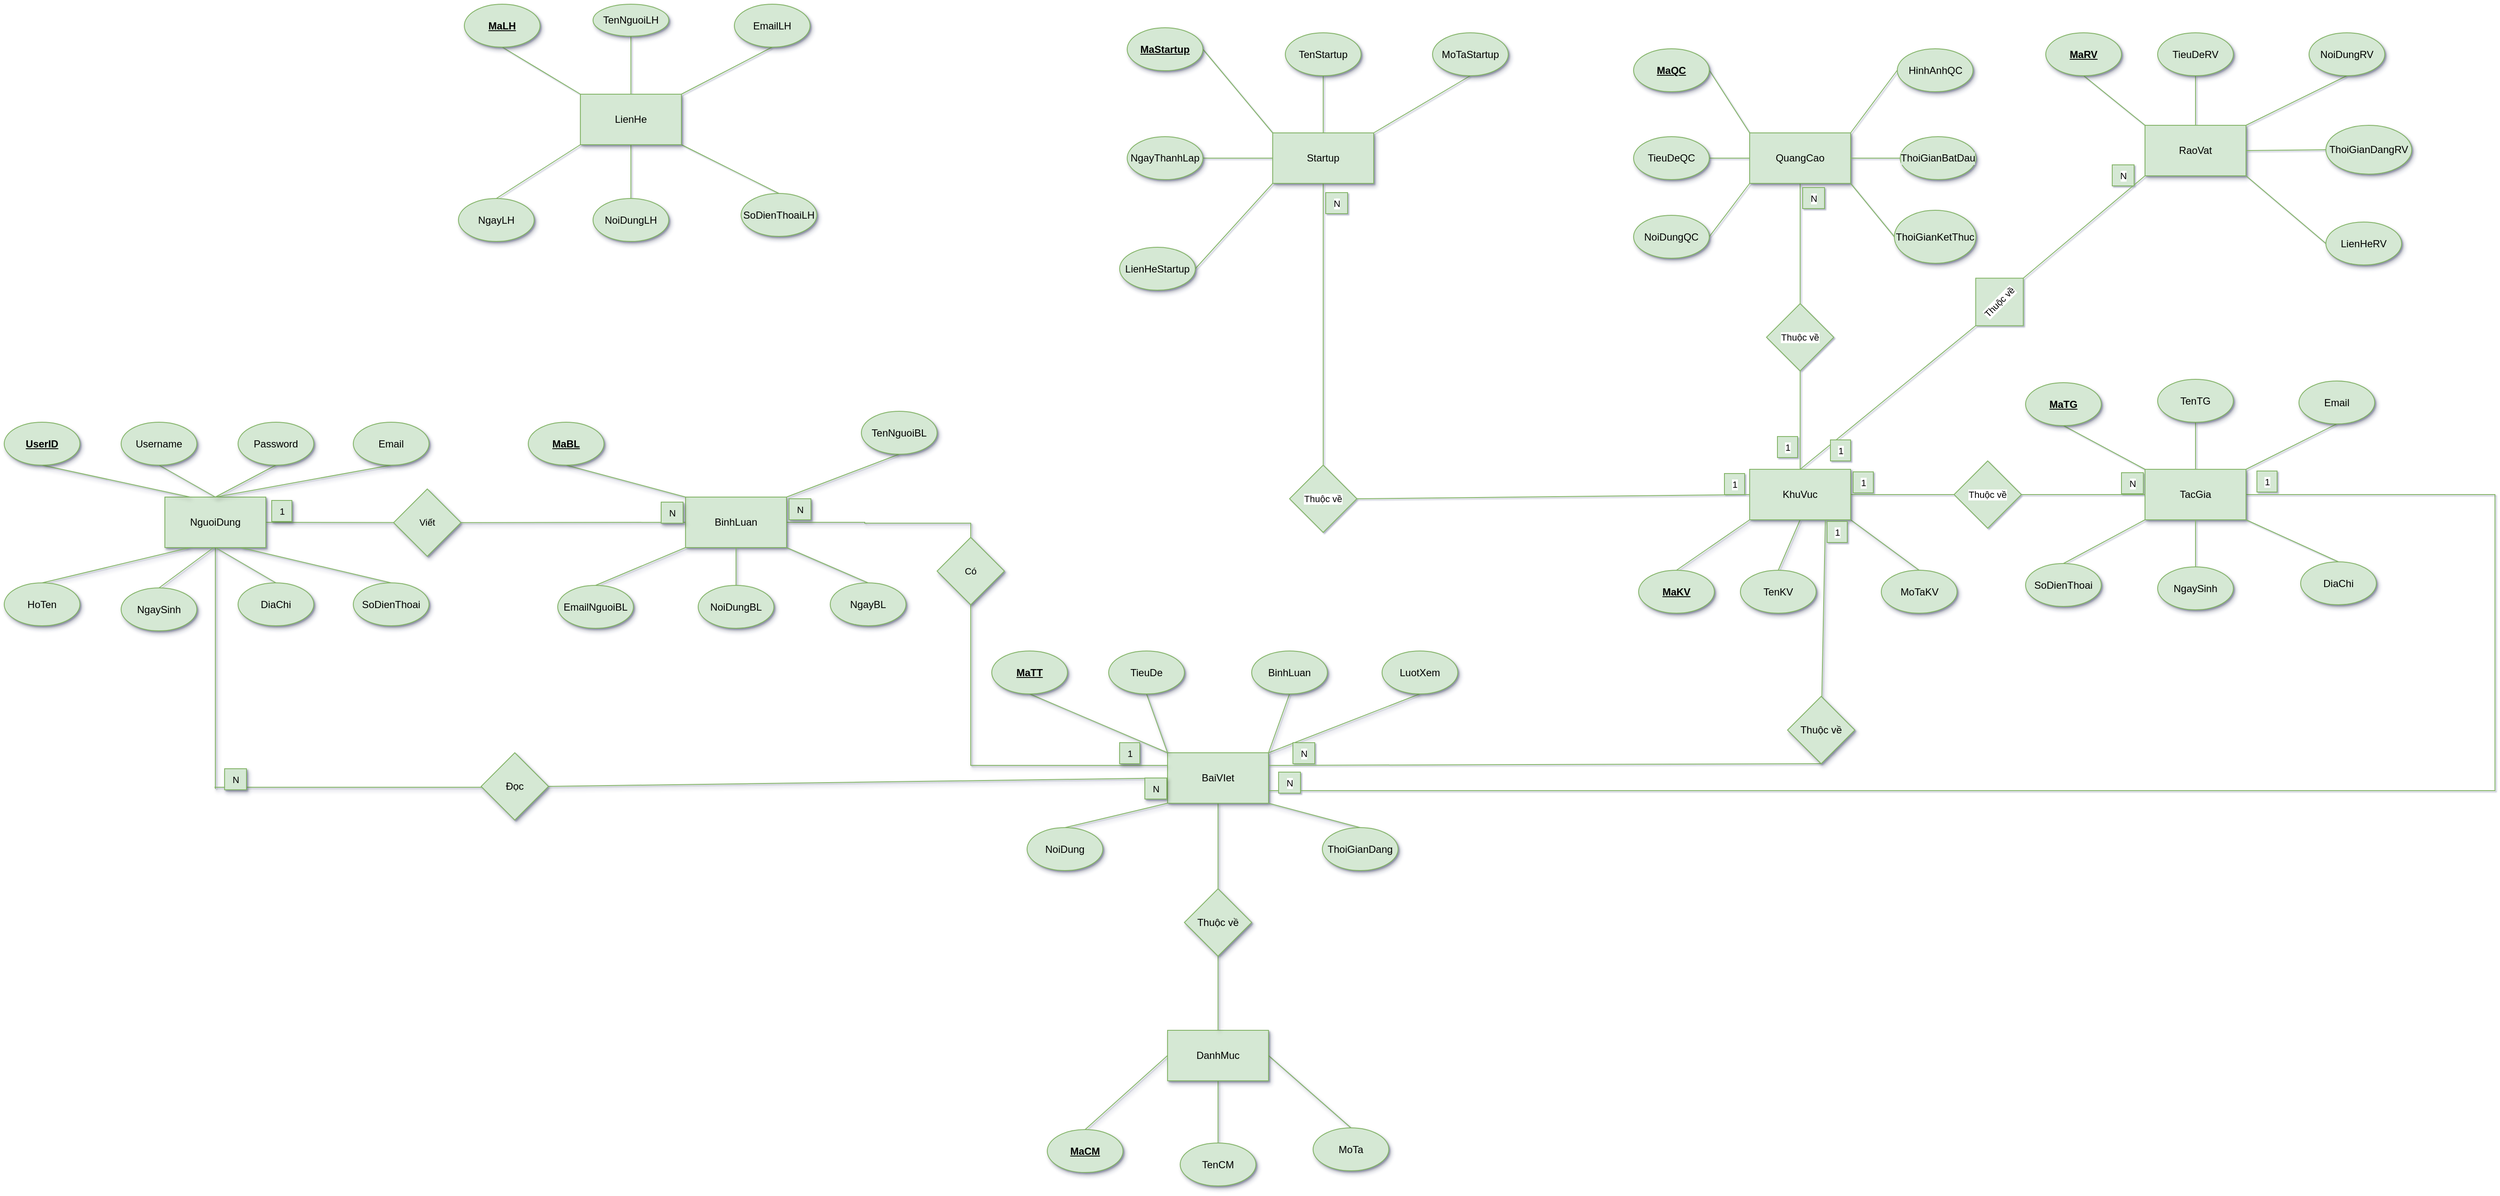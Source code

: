 <mxfile version="24.7.17">
  <diagram name="Trang-1" id="o38MF04meaKwMNS6BbMC">
    <mxGraphModel dx="4387" dy="2369" grid="0" gridSize="10" guides="1" tooltips="1" connect="1" arrows="1" fold="1" page="0" pageScale="1" pageWidth="1169" pageHeight="827" math="0" shadow="1">
      <root>
        <mxCell id="0" />
        <mxCell id="1" parent="0" />
        <mxCell id="TEST5VMaVJVDhKIdLD-t-21" style="edgeStyle=orthogonalEdgeStyle;rounded=0;orthogonalLoop=1;jettySize=auto;html=1;exitX=0.5;exitY=1;exitDx=0;exitDy=0;endArrow=none;endFill=0;fillColor=#d5e8d4;strokeColor=#82b366;shadow=1;labelBackgroundColor=#D5E8D4;" edge="1" parent="1" source="TEST5VMaVJVDhKIdLD-t-1" target="TEST5VMaVJVDhKIdLD-t-22">
          <mxGeometry relative="1" as="geometry">
            <mxPoint x="435" y="476.75" as="targetPoint" />
          </mxGeometry>
        </mxCell>
        <mxCell id="TEST5VMaVJVDhKIdLD-t-1" value="BaiVIet" style="rounded=0;whiteSpace=wrap;html=1;fillColor=#d5e8d4;strokeColor=#82b366;shadow=1;labelBackgroundColor=#D5E8D4;" vertex="1" parent="1">
          <mxGeometry x="375" y="275" width="120" height="60" as="geometry" />
        </mxCell>
        <mxCell id="TEST5VMaVJVDhKIdLD-t-18" style="rounded=0;orthogonalLoop=1;jettySize=auto;html=1;exitX=0.5;exitY=1;exitDx=0;exitDy=0;entryX=0;entryY=0;entryDx=0;entryDy=0;endArrow=none;endFill=0;fillColor=#d5e8d4;strokeColor=#82b366;shadow=1;labelBackgroundColor=#D5E8D4;" edge="1" parent="1" source="TEST5VMaVJVDhKIdLD-t-2" target="TEST5VMaVJVDhKIdLD-t-1">
          <mxGeometry relative="1" as="geometry" />
        </mxCell>
        <mxCell id="TEST5VMaVJVDhKIdLD-t-2" value="TieuDe" style="ellipse;whiteSpace=wrap;html=1;fillColor=#d5e8d4;strokeColor=#82b366;shadow=1;labelBackgroundColor=#D5E8D4;" vertex="1" parent="1">
          <mxGeometry x="305" y="154" width="90" height="51" as="geometry" />
        </mxCell>
        <mxCell id="TEST5VMaVJVDhKIdLD-t-19" style="rounded=0;orthogonalLoop=1;jettySize=auto;html=1;exitX=0.5;exitY=1;exitDx=0;exitDy=0;entryX=0;entryY=0;entryDx=0;entryDy=0;strokeColor=#82b366;endArrow=none;endFill=0;fillColor=#d5e8d4;shadow=1;labelBackgroundColor=#D5E8D4;" edge="1" parent="1" source="TEST5VMaVJVDhKIdLD-t-4" target="TEST5VMaVJVDhKIdLD-t-1">
          <mxGeometry relative="1" as="geometry" />
        </mxCell>
        <mxCell id="TEST5VMaVJVDhKIdLD-t-4" value="&lt;b&gt;&lt;u&gt;MaTT&lt;/u&gt;&lt;/b&gt;" style="ellipse;whiteSpace=wrap;html=1;fillColor=#d5e8d4;strokeColor=#82b366;shadow=1;labelBackgroundColor=#D5E8D4;" vertex="1" parent="1">
          <mxGeometry x="166" y="154" width="90" height="51" as="geometry" />
        </mxCell>
        <mxCell id="TEST5VMaVJVDhKIdLD-t-13" style="rounded=0;orthogonalLoop=1;jettySize=auto;html=1;exitX=0.5;exitY=0;exitDx=0;exitDy=0;entryX=0;entryY=1;entryDx=0;entryDy=0;endArrow=none;endFill=0;fillColor=#d5e8d4;strokeColor=#82b366;shadow=1;labelBackgroundColor=#D5E8D4;" edge="1" parent="1" source="TEST5VMaVJVDhKIdLD-t-5" target="TEST5VMaVJVDhKIdLD-t-1">
          <mxGeometry relative="1" as="geometry" />
        </mxCell>
        <mxCell id="TEST5VMaVJVDhKIdLD-t-5" value="NoiDung" style="ellipse;whiteSpace=wrap;html=1;fillColor=#d5e8d4;strokeColor=#82b366;shadow=1;labelBackgroundColor=#D5E8D4;" vertex="1" parent="1">
          <mxGeometry x="208" y="364" width="90" height="51" as="geometry" />
        </mxCell>
        <mxCell id="TEST5VMaVJVDhKIdLD-t-15" style="rounded=0;orthogonalLoop=1;jettySize=auto;html=1;exitX=0.5;exitY=0;exitDx=0;exitDy=0;entryX=1;entryY=1;entryDx=0;entryDy=0;endArrow=none;endFill=0;fillColor=#d5e8d4;strokeColor=#82b366;shadow=1;labelBackgroundColor=#D5E8D4;" edge="1" parent="1" source="TEST5VMaVJVDhKIdLD-t-6" target="TEST5VMaVJVDhKIdLD-t-1">
          <mxGeometry relative="1" as="geometry" />
        </mxCell>
        <mxCell id="TEST5VMaVJVDhKIdLD-t-6" value="ThoiGianDang" style="ellipse;whiteSpace=wrap;html=1;fillColor=#d5e8d4;strokeColor=#82b366;shadow=1;labelBackgroundColor=#D5E8D4;" vertex="1" parent="1">
          <mxGeometry x="559" y="364" width="90" height="51" as="geometry" />
        </mxCell>
        <mxCell id="TEST5VMaVJVDhKIdLD-t-17" style="rounded=0;orthogonalLoop=1;jettySize=auto;html=1;exitX=0.5;exitY=1;exitDx=0;exitDy=0;entryX=1;entryY=0;entryDx=0;entryDy=0;endArrow=none;endFill=0;fillColor=#d5e8d4;strokeColor=#82b366;shadow=1;labelBackgroundColor=#D5E8D4;" edge="1" parent="1" source="TEST5VMaVJVDhKIdLD-t-8" target="TEST5VMaVJVDhKIdLD-t-1">
          <mxGeometry relative="1" as="geometry" />
        </mxCell>
        <mxCell id="TEST5VMaVJVDhKIdLD-t-8" value="LuotXem" style="ellipse;whiteSpace=wrap;html=1;fillColor=#d5e8d4;strokeColor=#82b366;shadow=1;labelBackgroundColor=#D5E8D4;" vertex="1" parent="1">
          <mxGeometry x="630" y="154" width="90" height="51" as="geometry" />
        </mxCell>
        <mxCell id="TEST5VMaVJVDhKIdLD-t-16" style="rounded=0;orthogonalLoop=1;jettySize=auto;html=1;exitX=0.5;exitY=1;exitDx=0;exitDy=0;entryX=1;entryY=0;entryDx=0;entryDy=0;endArrow=none;endFill=0;fillColor=#d5e8d4;strokeColor=#82b366;shadow=1;labelBackgroundColor=#D5E8D4;" edge="1" parent="1" source="TEST5VMaVJVDhKIdLD-t-10" target="TEST5VMaVJVDhKIdLD-t-1">
          <mxGeometry relative="1" as="geometry" />
        </mxCell>
        <mxCell id="TEST5VMaVJVDhKIdLD-t-10" value="BinhLuan" style="ellipse;whiteSpace=wrap;html=1;fillColor=#d5e8d4;strokeColor=#82b366;shadow=1;labelBackgroundColor=#D5E8D4;" vertex="1" parent="1">
          <mxGeometry x="475" y="154" width="90" height="51" as="geometry" />
        </mxCell>
        <mxCell id="TEST5VMaVJVDhKIdLD-t-27" style="rounded=0;orthogonalLoop=1;jettySize=auto;html=1;exitX=0;exitY=0.5;exitDx=0;exitDy=0;entryX=0.5;entryY=0;entryDx=0;entryDy=0;endArrow=none;endFill=0;fillColor=#d5e8d4;strokeColor=#82b366;shadow=1;labelBackgroundColor=#D5E8D4;" edge="1" parent="1" source="TEST5VMaVJVDhKIdLD-t-20" target="TEST5VMaVJVDhKIdLD-t-24">
          <mxGeometry relative="1" as="geometry" />
        </mxCell>
        <mxCell id="TEST5VMaVJVDhKIdLD-t-28" style="edgeStyle=orthogonalEdgeStyle;rounded=0;orthogonalLoop=1;jettySize=auto;html=1;exitX=0.5;exitY=1;exitDx=0;exitDy=0;entryX=0.5;entryY=0;entryDx=0;entryDy=0;endArrow=none;endFill=0;fillColor=#d5e8d4;strokeColor=#82b366;shadow=1;labelBackgroundColor=#D5E8D4;" edge="1" parent="1" source="TEST5VMaVJVDhKIdLD-t-20" target="TEST5VMaVJVDhKIdLD-t-25">
          <mxGeometry relative="1" as="geometry" />
        </mxCell>
        <mxCell id="TEST5VMaVJVDhKIdLD-t-29" style="rounded=0;orthogonalLoop=1;jettySize=auto;html=1;exitX=1;exitY=0.5;exitDx=0;exitDy=0;entryX=0.5;entryY=0;entryDx=0;entryDy=0;endArrow=none;endFill=0;fillColor=#d5e8d4;strokeColor=#82b366;shadow=1;labelBackgroundColor=#D5E8D4;" edge="1" parent="1" source="TEST5VMaVJVDhKIdLD-t-20" target="TEST5VMaVJVDhKIdLD-t-26">
          <mxGeometry relative="1" as="geometry" />
        </mxCell>
        <mxCell id="TEST5VMaVJVDhKIdLD-t-20" value="DanhMuc" style="rounded=0;whiteSpace=wrap;html=1;fillColor=#d5e8d4;strokeColor=#82b366;shadow=1;labelBackgroundColor=#D5E8D4;" vertex="1" parent="1">
          <mxGeometry x="375" y="605" width="120" height="60" as="geometry" />
        </mxCell>
        <mxCell id="TEST5VMaVJVDhKIdLD-t-23" style="edgeStyle=orthogonalEdgeStyle;rounded=0;orthogonalLoop=1;jettySize=auto;html=1;exitX=0.5;exitY=1;exitDx=0;exitDy=0;entryX=0.5;entryY=0;entryDx=0;entryDy=0;endArrow=none;endFill=0;fillColor=#d5e8d4;strokeColor=#82b366;shadow=1;labelBackgroundColor=#D5E8D4;" edge="1" parent="1" source="TEST5VMaVJVDhKIdLD-t-22" target="TEST5VMaVJVDhKIdLD-t-20">
          <mxGeometry relative="1" as="geometry" />
        </mxCell>
        <mxCell id="TEST5VMaVJVDhKIdLD-t-22" value="Thuộc về" style="rhombus;whiteSpace=wrap;html=1;fillColor=#d5e8d4;strokeColor=#82b366;shadow=1;labelBackgroundColor=#D5E8D4;" vertex="1" parent="1">
          <mxGeometry x="395" y="436.75" width="80" height="80" as="geometry" />
        </mxCell>
        <mxCell id="TEST5VMaVJVDhKIdLD-t-24" value="&lt;b&gt;&lt;u&gt;MaCM&lt;/u&gt;&lt;/b&gt;" style="ellipse;whiteSpace=wrap;html=1;fillColor=#d5e8d4;strokeColor=#82b366;shadow=1;labelBackgroundColor=#D5E8D4;" vertex="1" parent="1">
          <mxGeometry x="232" y="723" width="90" height="51" as="geometry" />
        </mxCell>
        <mxCell id="TEST5VMaVJVDhKIdLD-t-25" value="TenCM" style="ellipse;whiteSpace=wrap;html=1;fillColor=#d5e8d4;strokeColor=#82b366;shadow=1;labelBackgroundColor=#D5E8D4;" vertex="1" parent="1">
          <mxGeometry x="390" y="739" width="90" height="51" as="geometry" />
        </mxCell>
        <mxCell id="TEST5VMaVJVDhKIdLD-t-26" value="MoTa" style="ellipse;whiteSpace=wrap;html=1;fillColor=#d5e8d4;strokeColor=#82b366;shadow=1;labelBackgroundColor=#D5E8D4;" vertex="1" parent="1">
          <mxGeometry x="548" y="721" width="90" height="51" as="geometry" />
        </mxCell>
        <mxCell id="TEST5VMaVJVDhKIdLD-t-96" style="edgeStyle=none;shape=connector;rounded=0;orthogonalLoop=1;jettySize=auto;html=1;exitX=0.5;exitY=1;exitDx=0;exitDy=0;strokeColor=#82b366;align=center;verticalAlign=middle;fontFamily=Helvetica;fontSize=11;fontColor=default;labelBackgroundColor=#D5E8D4;endArrow=none;endFill=0;fillColor=#d5e8d4;shadow=1;" edge="1" parent="1" source="TEST5VMaVJVDhKIdLD-t-30">
          <mxGeometry relative="1" as="geometry">
            <mxPoint x="-757" y="318" as="targetPoint" />
          </mxGeometry>
        </mxCell>
        <mxCell id="TEST5VMaVJVDhKIdLD-t-100" style="edgeStyle=none;shape=connector;rounded=0;orthogonalLoop=1;jettySize=auto;html=1;exitX=1;exitY=0.5;exitDx=0;exitDy=0;strokeColor=#82b366;align=center;verticalAlign=middle;fontFamily=Helvetica;fontSize=11;fontColor=default;labelBackgroundColor=#D5E8D4;endArrow=none;endFill=0;fillColor=#d5e8d4;shadow=1;" edge="1" parent="1" source="TEST5VMaVJVDhKIdLD-t-30" target="TEST5VMaVJVDhKIdLD-t-101">
          <mxGeometry relative="1" as="geometry">
            <mxPoint x="-505.048" y="1.333" as="targetPoint" />
          </mxGeometry>
        </mxCell>
        <mxCell id="TEST5VMaVJVDhKIdLD-t-30" value="NguoiDung" style="rounded=0;whiteSpace=wrap;html=1;fillColor=#d5e8d4;strokeColor=#82b366;shadow=1;labelBackgroundColor=#D5E8D4;" vertex="1" parent="1">
          <mxGeometry x="-817" y="-29" width="120" height="60" as="geometry" />
        </mxCell>
        <mxCell id="TEST5VMaVJVDhKIdLD-t-116" style="edgeStyle=orthogonalEdgeStyle;shape=connector;rounded=0;orthogonalLoop=1;jettySize=auto;html=1;exitX=1;exitY=0.5;exitDx=0;exitDy=0;strokeColor=#82b366;align=center;verticalAlign=middle;fontFamily=Helvetica;fontSize=11;fontColor=default;labelBackgroundColor=#D5E8D4;endArrow=none;endFill=0;entryX=0;entryY=0.25;entryDx=0;entryDy=0;fillColor=#d5e8d4;shadow=1;" edge="1" parent="1" source="TEST5VMaVJVDhKIdLD-t-31" target="TEST5VMaVJVDhKIdLD-t-1">
          <mxGeometry relative="1" as="geometry">
            <mxPoint x="211" y="276" as="targetPoint" />
            <Array as="points">
              <mxPoint x="15" y="1" />
              <mxPoint x="15" y="2" />
              <mxPoint x="141" y="2" />
              <mxPoint x="141" y="290" />
            </Array>
          </mxGeometry>
        </mxCell>
        <mxCell id="TEST5VMaVJVDhKIdLD-t-31" value="BinhLuan" style="rounded=0;whiteSpace=wrap;html=1;fillColor=#d5e8d4;strokeColor=#82b366;shadow=1;labelBackgroundColor=#D5E8D4;" vertex="1" parent="1">
          <mxGeometry x="-198" y="-29" width="120" height="60" as="geometry" />
        </mxCell>
        <mxCell id="TEST5VMaVJVDhKIdLD-t-88" style="rounded=0;orthogonalLoop=1;jettySize=auto;html=1;exitX=0.5;exitY=1;exitDx=0;exitDy=0;entryX=0.25;entryY=0;entryDx=0;entryDy=0;endArrow=none;endFill=0;fillColor=#d5e8d4;strokeColor=#82b366;shadow=1;labelBackgroundColor=#D5E8D4;" edge="1" parent="1" source="TEST5VMaVJVDhKIdLD-t-34" target="TEST5VMaVJVDhKIdLD-t-30">
          <mxGeometry relative="1" as="geometry" />
        </mxCell>
        <mxCell id="TEST5VMaVJVDhKIdLD-t-34" value="&lt;b&gt;&lt;u&gt;UserID&lt;/u&gt;&lt;/b&gt;" style="ellipse;whiteSpace=wrap;html=1;fillColor=#d5e8d4;strokeColor=#82b366;shadow=1;labelBackgroundColor=#D5E8D4;" vertex="1" parent="1">
          <mxGeometry x="-1008" y="-118" width="90" height="51" as="geometry" />
        </mxCell>
        <mxCell id="TEST5VMaVJVDhKIdLD-t-89" style="edgeStyle=none;shape=connector;rounded=0;orthogonalLoop=1;jettySize=auto;html=1;exitX=0.5;exitY=1;exitDx=0;exitDy=0;entryX=0.5;entryY=0;entryDx=0;entryDy=0;strokeColor=#82b366;align=center;verticalAlign=middle;fontFamily=Helvetica;fontSize=11;fontColor=default;labelBackgroundColor=#D5E8D4;endArrow=none;endFill=0;fillColor=#d5e8d4;shadow=1;" edge="1" parent="1" source="TEST5VMaVJVDhKIdLD-t-35" target="TEST5VMaVJVDhKIdLD-t-30">
          <mxGeometry relative="1" as="geometry" />
        </mxCell>
        <mxCell id="TEST5VMaVJVDhKIdLD-t-35" value="Username" style="ellipse;whiteSpace=wrap;html=1;fillColor=#d5e8d4;strokeColor=#82b366;shadow=1;labelBackgroundColor=#D5E8D4;" vertex="1" parent="1">
          <mxGeometry x="-869" y="-118" width="90" height="51" as="geometry" />
        </mxCell>
        <mxCell id="TEST5VMaVJVDhKIdLD-t-90" style="edgeStyle=none;shape=connector;rounded=0;orthogonalLoop=1;jettySize=auto;html=1;exitX=0.5;exitY=1;exitDx=0;exitDy=0;entryX=0.5;entryY=0;entryDx=0;entryDy=0;strokeColor=#82b366;align=center;verticalAlign=middle;fontFamily=Helvetica;fontSize=11;fontColor=default;labelBackgroundColor=#D5E8D4;endArrow=none;endFill=0;fillColor=#d5e8d4;shadow=1;" edge="1" parent="1" source="TEST5VMaVJVDhKIdLD-t-37" target="TEST5VMaVJVDhKIdLD-t-30">
          <mxGeometry relative="1" as="geometry" />
        </mxCell>
        <mxCell id="TEST5VMaVJVDhKIdLD-t-37" value="Password" style="ellipse;whiteSpace=wrap;html=1;fillColor=#d5e8d4;strokeColor=#82b366;shadow=1;labelBackgroundColor=#D5E8D4;" vertex="1" parent="1">
          <mxGeometry x="-730" y="-118" width="90" height="51" as="geometry" />
        </mxCell>
        <mxCell id="TEST5VMaVJVDhKIdLD-t-91" style="edgeStyle=none;shape=connector;rounded=0;orthogonalLoop=1;jettySize=auto;html=1;exitX=0.5;exitY=1;exitDx=0;exitDy=0;entryX=0.5;entryY=0;entryDx=0;entryDy=0;strokeColor=#82b366;align=center;verticalAlign=middle;fontFamily=Helvetica;fontSize=11;fontColor=default;labelBackgroundColor=#D5E8D4;endArrow=none;endFill=0;fillColor=#d5e8d4;shadow=1;" edge="1" parent="1" source="TEST5VMaVJVDhKIdLD-t-39" target="TEST5VMaVJVDhKIdLD-t-30">
          <mxGeometry relative="1" as="geometry" />
        </mxCell>
        <mxCell id="TEST5VMaVJVDhKIdLD-t-39" value="Email" style="ellipse;whiteSpace=wrap;html=1;fillColor=#d5e8d4;strokeColor=#82b366;shadow=1;labelBackgroundColor=#D5E8D4;" vertex="1" parent="1">
          <mxGeometry x="-593" y="-118" width="90" height="51" as="geometry" />
        </mxCell>
        <mxCell id="TEST5VMaVJVDhKIdLD-t-92" style="edgeStyle=none;shape=connector;rounded=0;orthogonalLoop=1;jettySize=auto;html=1;exitX=0.5;exitY=0;exitDx=0;exitDy=0;entryX=0.25;entryY=1;entryDx=0;entryDy=0;strokeColor=#82b366;align=center;verticalAlign=middle;fontFamily=Helvetica;fontSize=11;fontColor=default;labelBackgroundColor=#D5E8D4;endArrow=none;endFill=0;fillColor=#d5e8d4;shadow=1;" edge="1" parent="1" source="TEST5VMaVJVDhKIdLD-t-40" target="TEST5VMaVJVDhKIdLD-t-30">
          <mxGeometry relative="1" as="geometry" />
        </mxCell>
        <mxCell id="TEST5VMaVJVDhKIdLD-t-40" value="HoTen" style="ellipse;whiteSpace=wrap;html=1;fillColor=#d5e8d4;strokeColor=#82b366;shadow=1;labelBackgroundColor=#D5E8D4;" vertex="1" parent="1">
          <mxGeometry x="-1008" y="73" width="90" height="51" as="geometry" />
        </mxCell>
        <mxCell id="TEST5VMaVJVDhKIdLD-t-95" style="edgeStyle=none;shape=connector;rounded=0;orthogonalLoop=1;jettySize=auto;html=1;exitX=0.5;exitY=0;exitDx=0;exitDy=0;strokeColor=#82b366;align=center;verticalAlign=middle;fontFamily=Helvetica;fontSize=11;fontColor=default;labelBackgroundColor=#D5E8D4;endArrow=none;endFill=0;fillColor=#d5e8d4;shadow=1;" edge="1" parent="1" source="TEST5VMaVJVDhKIdLD-t-41">
          <mxGeometry relative="1" as="geometry">
            <mxPoint x="-759" y="31" as="targetPoint" />
          </mxGeometry>
        </mxCell>
        <mxCell id="TEST5VMaVJVDhKIdLD-t-41" value="NgaySinh" style="ellipse;whiteSpace=wrap;html=1;fillColor=#d5e8d4;strokeColor=#82b366;shadow=1;labelBackgroundColor=#D5E8D4;" vertex="1" parent="1">
          <mxGeometry x="-869" y="79" width="90" height="51" as="geometry" />
        </mxCell>
        <mxCell id="TEST5VMaVJVDhKIdLD-t-94" style="edgeStyle=none;shape=connector;rounded=0;orthogonalLoop=1;jettySize=auto;html=1;exitX=0.5;exitY=0;exitDx=0;exitDy=0;entryX=0.5;entryY=1;entryDx=0;entryDy=0;strokeColor=#82b366;align=center;verticalAlign=middle;fontFamily=Helvetica;fontSize=11;fontColor=default;labelBackgroundColor=#D5E8D4;endArrow=none;endFill=0;fillColor=#d5e8d4;shadow=1;" edge="1" parent="1" source="TEST5VMaVJVDhKIdLD-t-42" target="TEST5VMaVJVDhKIdLD-t-30">
          <mxGeometry relative="1" as="geometry" />
        </mxCell>
        <mxCell id="TEST5VMaVJVDhKIdLD-t-42" value="DiaChi" style="ellipse;whiteSpace=wrap;html=1;fillColor=#d5e8d4;strokeColor=#82b366;shadow=1;labelBackgroundColor=#D5E8D4;" vertex="1" parent="1">
          <mxGeometry x="-730" y="73" width="90" height="51" as="geometry" />
        </mxCell>
        <mxCell id="TEST5VMaVJVDhKIdLD-t-93" style="edgeStyle=none;shape=connector;rounded=0;orthogonalLoop=1;jettySize=auto;html=1;exitX=0.5;exitY=0;exitDx=0;exitDy=0;entryX=0.75;entryY=1;entryDx=0;entryDy=0;strokeColor=#82b366;align=center;verticalAlign=middle;fontFamily=Helvetica;fontSize=11;fontColor=default;labelBackgroundColor=#D5E8D4;endArrow=none;endFill=0;fillColor=#d5e8d4;shadow=1;" edge="1" parent="1" source="TEST5VMaVJVDhKIdLD-t-43" target="TEST5VMaVJVDhKIdLD-t-30">
          <mxGeometry relative="1" as="geometry" />
        </mxCell>
        <mxCell id="TEST5VMaVJVDhKIdLD-t-43" value="SoDienThoai" style="ellipse;whiteSpace=wrap;html=1;fillColor=#d5e8d4;strokeColor=#82b366;shadow=1;labelBackgroundColor=#D5E8D4;" vertex="1" parent="1">
          <mxGeometry x="-593" y="73" width="90" height="51" as="geometry" />
        </mxCell>
        <mxCell id="TEST5VMaVJVDhKIdLD-t-103" style="edgeStyle=none;shape=connector;rounded=0;orthogonalLoop=1;jettySize=auto;html=1;exitX=0.5;exitY=1;exitDx=0;exitDy=0;entryX=0;entryY=0;entryDx=0;entryDy=0;strokeColor=#82b366;align=center;verticalAlign=middle;fontFamily=Helvetica;fontSize=11;fontColor=default;labelBackgroundColor=#D5E8D4;endArrow=none;endFill=0;fillColor=#d5e8d4;shadow=1;" edge="1" parent="1" source="TEST5VMaVJVDhKIdLD-t-44" target="TEST5VMaVJVDhKIdLD-t-31">
          <mxGeometry relative="1" as="geometry" />
        </mxCell>
        <mxCell id="TEST5VMaVJVDhKIdLD-t-44" value="&lt;b&gt;&lt;u&gt;MaBL&lt;/u&gt;&lt;/b&gt;" style="ellipse;whiteSpace=wrap;html=1;fillColor=#d5e8d4;strokeColor=#82b366;shadow=1;labelBackgroundColor=#D5E8D4;" vertex="1" parent="1">
          <mxGeometry x="-385" y="-118" width="90" height="51" as="geometry" />
        </mxCell>
        <mxCell id="TEST5VMaVJVDhKIdLD-t-106" style="edgeStyle=none;shape=connector;rounded=0;orthogonalLoop=1;jettySize=auto;html=1;exitX=0.5;exitY=1;exitDx=0;exitDy=0;entryX=1;entryY=0;entryDx=0;entryDy=0;strokeColor=#82b366;align=center;verticalAlign=middle;fontFamily=Helvetica;fontSize=11;fontColor=default;labelBackgroundColor=#D5E8D4;endArrow=none;endFill=0;fillColor=#d5e8d4;shadow=1;" edge="1" parent="1" source="TEST5VMaVJVDhKIdLD-t-47" target="TEST5VMaVJVDhKIdLD-t-31">
          <mxGeometry relative="1" as="geometry" />
        </mxCell>
        <mxCell id="TEST5VMaVJVDhKIdLD-t-47" value="TenNguoiBL" style="ellipse;whiteSpace=wrap;html=1;fillColor=#d5e8d4;strokeColor=#82b366;shadow=1;labelBackgroundColor=#D5E8D4;" vertex="1" parent="1">
          <mxGeometry x="11" y="-131" width="90" height="51" as="geometry" />
        </mxCell>
        <mxCell id="TEST5VMaVJVDhKIdLD-t-109" style="edgeStyle=none;shape=connector;rounded=0;orthogonalLoop=1;jettySize=auto;html=1;exitX=0.5;exitY=0;exitDx=0;exitDy=0;entryX=1;entryY=1;entryDx=0;entryDy=0;strokeColor=#82b366;align=center;verticalAlign=middle;fontFamily=Helvetica;fontSize=11;fontColor=default;labelBackgroundColor=#D5E8D4;endArrow=none;endFill=0;fillColor=#d5e8d4;shadow=1;" edge="1" parent="1" source="TEST5VMaVJVDhKIdLD-t-48" target="TEST5VMaVJVDhKIdLD-t-31">
          <mxGeometry relative="1" as="geometry" />
        </mxCell>
        <mxCell id="TEST5VMaVJVDhKIdLD-t-48" value="NgayBL" style="ellipse;whiteSpace=wrap;html=1;fillColor=#d5e8d4;strokeColor=#82b366;shadow=1;labelBackgroundColor=#D5E8D4;" vertex="1" parent="1">
          <mxGeometry x="-26" y="73" width="90" height="51" as="geometry" />
        </mxCell>
        <mxCell id="TEST5VMaVJVDhKIdLD-t-107" style="edgeStyle=none;shape=connector;rounded=0;orthogonalLoop=1;jettySize=auto;html=1;exitX=0.5;exitY=0;exitDx=0;exitDy=0;entryX=0.5;entryY=1;entryDx=0;entryDy=0;strokeColor=#82b366;align=center;verticalAlign=middle;fontFamily=Helvetica;fontSize=11;fontColor=default;labelBackgroundColor=#D5E8D4;endArrow=none;endFill=0;fillColor=#d5e8d4;shadow=1;" edge="1" parent="1" source="TEST5VMaVJVDhKIdLD-t-49" target="TEST5VMaVJVDhKIdLD-t-31">
          <mxGeometry relative="1" as="geometry" />
        </mxCell>
        <mxCell id="TEST5VMaVJVDhKIdLD-t-49" value="NoiDungBL" style="ellipse;whiteSpace=wrap;html=1;fillColor=#d5e8d4;strokeColor=#82b366;shadow=1;labelBackgroundColor=#D5E8D4;" vertex="1" parent="1">
          <mxGeometry x="-183" y="76" width="90" height="51" as="geometry" />
        </mxCell>
        <mxCell id="TEST5VMaVJVDhKIdLD-t-108" style="edgeStyle=none;shape=connector;rounded=0;orthogonalLoop=1;jettySize=auto;html=1;exitX=0.5;exitY=0;exitDx=0;exitDy=0;entryX=0;entryY=1;entryDx=0;entryDy=0;strokeColor=#82b366;align=center;verticalAlign=middle;fontFamily=Helvetica;fontSize=11;fontColor=default;labelBackgroundColor=#D5E8D4;endArrow=none;endFill=0;fillColor=#d5e8d4;shadow=1;" edge="1" parent="1" source="TEST5VMaVJVDhKIdLD-t-50" target="TEST5VMaVJVDhKIdLD-t-31">
          <mxGeometry relative="1" as="geometry" />
        </mxCell>
        <mxCell id="TEST5VMaVJVDhKIdLD-t-50" value="EmailNguoiBL" style="ellipse;whiteSpace=wrap;html=1;fillColor=#d5e8d4;strokeColor=#82b366;shadow=1;labelBackgroundColor=#D5E8D4;" vertex="1" parent="1">
          <mxGeometry x="-350" y="76" width="90" height="51" as="geometry" />
        </mxCell>
        <mxCell id="TEST5VMaVJVDhKIdLD-t-110" style="edgeStyle=none;shape=connector;rounded=0;orthogonalLoop=1;jettySize=auto;html=1;exitX=0;exitY=1;exitDx=0;exitDy=0;entryX=0.5;entryY=0;entryDx=0;entryDy=0;strokeColor=#82b366;align=center;verticalAlign=middle;fontFamily=Helvetica;fontSize=11;fontColor=default;labelBackgroundColor=#D5E8D4;endArrow=none;endFill=0;fillColor=#d5e8d4;shadow=1;" edge="1" parent="1" source="TEST5VMaVJVDhKIdLD-t-51" target="TEST5VMaVJVDhKIdLD-t-77">
          <mxGeometry relative="1" as="geometry" />
        </mxCell>
        <mxCell id="TEST5VMaVJVDhKIdLD-t-111" style="edgeStyle=none;shape=connector;rounded=0;orthogonalLoop=1;jettySize=auto;html=1;exitX=0.5;exitY=1;exitDx=0;exitDy=0;entryX=0.5;entryY=0;entryDx=0;entryDy=0;strokeColor=#82b366;align=center;verticalAlign=middle;fontFamily=Helvetica;fontSize=11;fontColor=default;labelBackgroundColor=#D5E8D4;endArrow=none;endFill=0;fillColor=#d5e8d4;shadow=1;" edge="1" parent="1" source="TEST5VMaVJVDhKIdLD-t-51" target="TEST5VMaVJVDhKIdLD-t-60">
          <mxGeometry relative="1" as="geometry" />
        </mxCell>
        <mxCell id="TEST5VMaVJVDhKIdLD-t-112" style="edgeStyle=none;shape=connector;rounded=0;orthogonalLoop=1;jettySize=auto;html=1;exitX=1;exitY=1;exitDx=0;exitDy=0;entryX=0.5;entryY=0;entryDx=0;entryDy=0;strokeColor=#82b366;align=center;verticalAlign=middle;fontFamily=Helvetica;fontSize=11;fontColor=default;labelBackgroundColor=#D5E8D4;endArrow=none;endFill=0;fillColor=#d5e8d4;shadow=1;" edge="1" parent="1" source="TEST5VMaVJVDhKIdLD-t-51" target="TEST5VMaVJVDhKIdLD-t-61">
          <mxGeometry relative="1" as="geometry" />
        </mxCell>
        <mxCell id="TEST5VMaVJVDhKIdLD-t-113" style="edgeStyle=none;shape=connector;rounded=0;orthogonalLoop=1;jettySize=auto;html=1;exitX=0.75;exitY=1;exitDx=0;exitDy=0;strokeColor=#82b366;align=center;verticalAlign=middle;fontFamily=Helvetica;fontSize=11;fontColor=default;labelBackgroundColor=#D5E8D4;endArrow=none;endFill=0;fillColor=#d5e8d4;shadow=1;" edge="1" parent="1" source="TEST5VMaVJVDhKIdLD-t-128">
          <mxGeometry relative="1" as="geometry">
            <mxPoint x="1154.667" y="249.333" as="targetPoint" />
          </mxGeometry>
        </mxCell>
        <mxCell id="TEST5VMaVJVDhKIdLD-t-143" style="edgeStyle=none;shape=connector;rounded=0;orthogonalLoop=1;jettySize=auto;html=1;exitX=1;exitY=0.5;exitDx=0;exitDy=0;strokeColor=#82b366;align=center;verticalAlign=middle;fontFamily=Helvetica;fontSize=11;fontColor=default;labelBackgroundColor=default;endArrow=none;endFill=0;fillColor=#d5e8d4;" edge="1" parent="1" source="TEST5VMaVJVDhKIdLD-t-51" target="TEST5VMaVJVDhKIdLD-t-146">
          <mxGeometry relative="1" as="geometry">
            <mxPoint x="1304.667" y="-34.852" as="targetPoint" />
          </mxGeometry>
        </mxCell>
        <mxCell id="TEST5VMaVJVDhKIdLD-t-51" value="KhuVuc" style="rounded=0;whiteSpace=wrap;html=1;fillColor=#d5e8d4;strokeColor=#82b366;shadow=1;labelBackgroundColor=#D5E8D4;" vertex="1" parent="1">
          <mxGeometry x="1067" y="-62" width="120" height="60" as="geometry" />
        </mxCell>
        <mxCell id="TEST5VMaVJVDhKIdLD-t-140" style="edgeStyle=orthogonalEdgeStyle;shape=connector;rounded=0;orthogonalLoop=1;jettySize=auto;html=1;exitX=1;exitY=0.5;exitDx=0;exitDy=0;strokeColor=#82b366;align=center;verticalAlign=middle;fontFamily=Helvetica;fontSize=11;fontColor=default;labelBackgroundColor=default;endArrow=none;endFill=0;entryX=1;entryY=0.75;entryDx=0;entryDy=0;fillColor=#d5e8d4;" edge="1" parent="1" source="TEST5VMaVJVDhKIdLD-t-52" target="TEST5VMaVJVDhKIdLD-t-1">
          <mxGeometry relative="1" as="geometry">
            <mxPoint x="863" y="380" as="targetPoint" />
            <Array as="points">
              <mxPoint x="1953" y="-32" />
              <mxPoint x="1953" y="320" />
            </Array>
          </mxGeometry>
        </mxCell>
        <mxCell id="TEST5VMaVJVDhKIdLD-t-52" value="TacGia" style="rounded=0;whiteSpace=wrap;html=1;fillColor=#d5e8d4;strokeColor=#82b366;shadow=1;labelBackgroundColor=#D5E8D4;" vertex="1" parent="1">
          <mxGeometry x="1537" y="-62" width="120" height="60" as="geometry" />
        </mxCell>
        <mxCell id="TEST5VMaVJVDhKIdLD-t-133" style="edgeStyle=none;shape=connector;rounded=0;orthogonalLoop=1;jettySize=auto;html=1;exitX=0.5;exitY=1;exitDx=0;exitDy=0;entryX=0;entryY=0;entryDx=0;entryDy=0;strokeColor=#82b366;align=center;verticalAlign=middle;fontFamily=Helvetica;fontSize=11;fontColor=default;labelBackgroundColor=default;endArrow=none;endFill=0;fillColor=#d5e8d4;" edge="1" parent="1" source="TEST5VMaVJVDhKIdLD-t-53" target="TEST5VMaVJVDhKIdLD-t-52">
          <mxGeometry relative="1" as="geometry" />
        </mxCell>
        <mxCell id="TEST5VMaVJVDhKIdLD-t-53" value="&lt;b&gt;&lt;u&gt;MaTG&lt;/u&gt;&lt;/b&gt;" style="ellipse;whiteSpace=wrap;html=1;fillColor=#d5e8d4;strokeColor=#82b366;shadow=1;labelBackgroundColor=#D5E8D4;" vertex="1" parent="1">
          <mxGeometry x="1395" y="-165" width="90" height="51" as="geometry" />
        </mxCell>
        <mxCell id="TEST5VMaVJVDhKIdLD-t-135" style="edgeStyle=none;shape=connector;rounded=0;orthogonalLoop=1;jettySize=auto;html=1;exitX=0.5;exitY=1;exitDx=0;exitDy=0;entryX=0.5;entryY=0;entryDx=0;entryDy=0;strokeColor=#82b366;align=center;verticalAlign=middle;fontFamily=Helvetica;fontSize=11;fontColor=default;labelBackgroundColor=default;endArrow=none;endFill=0;fillColor=#d5e8d4;" edge="1" parent="1" source="TEST5VMaVJVDhKIdLD-t-54" target="TEST5VMaVJVDhKIdLD-t-52">
          <mxGeometry relative="1" as="geometry" />
        </mxCell>
        <mxCell id="TEST5VMaVJVDhKIdLD-t-54" value="TenTG" style="ellipse;whiteSpace=wrap;html=1;fillColor=#d5e8d4;strokeColor=#82b366;shadow=1;labelBackgroundColor=#D5E8D4;" vertex="1" parent="1">
          <mxGeometry x="1552" y="-169" width="90" height="51" as="geometry" />
        </mxCell>
        <mxCell id="TEST5VMaVJVDhKIdLD-t-137" style="edgeStyle=none;shape=connector;rounded=0;orthogonalLoop=1;jettySize=auto;html=1;exitX=0.5;exitY=1;exitDx=0;exitDy=0;entryX=1;entryY=0;entryDx=0;entryDy=0;strokeColor=#82b366;align=center;verticalAlign=middle;fontFamily=Helvetica;fontSize=11;fontColor=default;labelBackgroundColor=default;endArrow=none;endFill=0;fillColor=#d5e8d4;" edge="1" parent="1" source="TEST5VMaVJVDhKIdLD-t-55" target="TEST5VMaVJVDhKIdLD-t-52">
          <mxGeometry relative="1" as="geometry" />
        </mxCell>
        <mxCell id="TEST5VMaVJVDhKIdLD-t-55" value="Email" style="ellipse;whiteSpace=wrap;html=1;fillColor=#d5e8d4;strokeColor=#82b366;shadow=1;labelBackgroundColor=#D5E8D4;" vertex="1" parent="1">
          <mxGeometry x="1720" y="-167" width="90" height="51" as="geometry" />
        </mxCell>
        <mxCell id="TEST5VMaVJVDhKIdLD-t-138" style="edgeStyle=none;shape=connector;rounded=0;orthogonalLoop=1;jettySize=auto;html=1;exitX=0.5;exitY=0;exitDx=0;exitDy=0;entryX=1;entryY=1;entryDx=0;entryDy=0;strokeColor=#82b366;align=center;verticalAlign=middle;fontFamily=Helvetica;fontSize=11;fontColor=default;labelBackgroundColor=default;endArrow=none;endFill=0;fillColor=#d5e8d4;" edge="1" parent="1" source="TEST5VMaVJVDhKIdLD-t-56" target="TEST5VMaVJVDhKIdLD-t-52">
          <mxGeometry relative="1" as="geometry" />
        </mxCell>
        <mxCell id="TEST5VMaVJVDhKIdLD-t-56" value="DiaChi" style="ellipse;whiteSpace=wrap;html=1;fillColor=#d5e8d4;strokeColor=#82b366;shadow=1;labelBackgroundColor=#D5E8D4;" vertex="1" parent="1">
          <mxGeometry x="1722" y="48" width="90" height="51" as="geometry" />
        </mxCell>
        <mxCell id="TEST5VMaVJVDhKIdLD-t-136" style="edgeStyle=none;shape=connector;rounded=0;orthogonalLoop=1;jettySize=auto;html=1;exitX=0.5;exitY=0;exitDx=0;exitDy=0;entryX=0.5;entryY=1;entryDx=0;entryDy=0;strokeColor=#82b366;align=center;verticalAlign=middle;fontFamily=Helvetica;fontSize=11;fontColor=default;labelBackgroundColor=default;endArrow=none;endFill=0;fillColor=#d5e8d4;" edge="1" parent="1" source="TEST5VMaVJVDhKIdLD-t-57" target="TEST5VMaVJVDhKIdLD-t-52">
          <mxGeometry relative="1" as="geometry" />
        </mxCell>
        <mxCell id="TEST5VMaVJVDhKIdLD-t-57" value="NgaySinh" style="ellipse;whiteSpace=wrap;html=1;fillColor=#d5e8d4;strokeColor=#82b366;shadow=1;labelBackgroundColor=#D5E8D4;" vertex="1" parent="1">
          <mxGeometry x="1552" y="54" width="90" height="51" as="geometry" />
        </mxCell>
        <mxCell id="TEST5VMaVJVDhKIdLD-t-134" style="edgeStyle=none;shape=connector;rounded=0;orthogonalLoop=1;jettySize=auto;html=1;exitX=0.5;exitY=0;exitDx=0;exitDy=0;entryX=0;entryY=1;entryDx=0;entryDy=0;strokeColor=#82b366;align=center;verticalAlign=middle;fontFamily=Helvetica;fontSize=11;fontColor=default;labelBackgroundColor=default;endArrow=none;endFill=0;fillColor=#d5e8d4;" edge="1" parent="1" source="TEST5VMaVJVDhKIdLD-t-58" target="TEST5VMaVJVDhKIdLD-t-52">
          <mxGeometry relative="1" as="geometry" />
        </mxCell>
        <mxCell id="TEST5VMaVJVDhKIdLD-t-58" value="SoDienThoai" style="ellipse;whiteSpace=wrap;html=1;fillColor=#d5e8d4;strokeColor=#82b366;shadow=1;labelBackgroundColor=#D5E8D4;" vertex="1" parent="1">
          <mxGeometry x="1395" y="50" width="90" height="51" as="geometry" />
        </mxCell>
        <mxCell id="TEST5VMaVJVDhKIdLD-t-181" style="edgeStyle=none;shape=connector;rounded=0;orthogonalLoop=1;jettySize=auto;html=1;exitX=0.5;exitY=1;exitDx=0;exitDy=0;entryX=0.5;entryY=0;entryDx=0;entryDy=0;strokeColor=#82b366;align=center;verticalAlign=middle;fontFamily=Helvetica;fontSize=11;fontColor=default;labelBackgroundColor=default;endArrow=none;endFill=0;fillColor=#d5e8d4;" edge="1" parent="1" source="TEST5VMaVJVDhKIdLD-t-59" target="TEST5VMaVJVDhKIdLD-t-75">
          <mxGeometry relative="1" as="geometry" />
        </mxCell>
        <mxCell id="TEST5VMaVJVDhKIdLD-t-59" value="TenStartup" style="ellipse;whiteSpace=wrap;html=1;fillColor=#d5e8d4;strokeColor=#82b366;shadow=1;labelBackgroundColor=#D5E8D4;" vertex="1" parent="1">
          <mxGeometry x="515" y="-581" width="90" height="51" as="geometry" />
        </mxCell>
        <mxCell id="TEST5VMaVJVDhKIdLD-t-60" value="TenKV" style="ellipse;whiteSpace=wrap;html=1;fillColor=#d5e8d4;strokeColor=#82b366;shadow=1;labelBackgroundColor=#D5E8D4;" vertex="1" parent="1">
          <mxGeometry x="1056" y="58" width="90" height="51" as="geometry" />
        </mxCell>
        <mxCell id="TEST5VMaVJVDhKIdLD-t-61" value="MoTaKV" style="ellipse;whiteSpace=wrap;html=1;fillColor=#d5e8d4;strokeColor=#82b366;shadow=1;labelBackgroundColor=#D5E8D4;" vertex="1" parent="1">
          <mxGeometry x="1223.5" y="58" width="90" height="51" as="geometry" />
        </mxCell>
        <mxCell id="TEST5VMaVJVDhKIdLD-t-155" style="edgeStyle=none;shape=connector;rounded=0;orthogonalLoop=1;jettySize=auto;html=1;exitX=0.5;exitY=1;exitDx=0;exitDy=0;entryX=0.5;entryY=0;entryDx=0;entryDy=0;strokeColor=#82b366;align=center;verticalAlign=middle;fontFamily=Helvetica;fontSize=11;fontColor=default;labelBackgroundColor=default;endArrow=none;endFill=0;fillColor=#d5e8d4;" edge="1" parent="1" source="TEST5VMaVJVDhKIdLD-t-62" target="TEST5VMaVJVDhKIdLD-t-150">
          <mxGeometry relative="1" as="geometry" />
        </mxCell>
        <mxCell id="TEST5VMaVJVDhKIdLD-t-62" value="QuangCao" style="rounded=0;whiteSpace=wrap;html=1;fillColor=#d5e8d4;strokeColor=#82b366;shadow=1;labelBackgroundColor=#D5E8D4;" vertex="1" parent="1">
          <mxGeometry x="1067" y="-462" width="120" height="60" as="geometry" />
        </mxCell>
        <mxCell id="TEST5VMaVJVDhKIdLD-t-63" value="RaoVat" style="rounded=0;whiteSpace=wrap;html=1;fillColor=#d5e8d4;strokeColor=#82b366;shadow=1;labelBackgroundColor=#D5E8D4;" vertex="1" parent="1">
          <mxGeometry x="1537" y="-471" width="120" height="60" as="geometry" />
        </mxCell>
        <mxCell id="TEST5VMaVJVDhKIdLD-t-161" style="edgeStyle=none;shape=connector;rounded=0;orthogonalLoop=1;jettySize=auto;html=1;exitX=1;exitY=0.5;exitDx=0;exitDy=0;entryX=0;entryY=0;entryDx=0;entryDy=0;strokeColor=#82b366;align=center;verticalAlign=middle;fontFamily=Helvetica;fontSize=11;fontColor=default;labelBackgroundColor=default;endArrow=none;endFill=0;fillColor=#d5e8d4;" edge="1" parent="1" source="TEST5VMaVJVDhKIdLD-t-64" target="TEST5VMaVJVDhKIdLD-t-62">
          <mxGeometry relative="1" as="geometry" />
        </mxCell>
        <mxCell id="TEST5VMaVJVDhKIdLD-t-64" value="&lt;b&gt;&lt;u&gt;MaQC&lt;/u&gt;&lt;/b&gt;" style="ellipse;whiteSpace=wrap;html=1;fillColor=#d5e8d4;strokeColor=#82b366;shadow=1;labelBackgroundColor=#D5E8D4;" vertex="1" parent="1">
          <mxGeometry x="929" y="-562" width="90" height="51" as="geometry" />
        </mxCell>
        <mxCell id="TEST5VMaVJVDhKIdLD-t-162" style="edgeStyle=none;shape=connector;rounded=0;orthogonalLoop=1;jettySize=auto;html=1;exitX=1;exitY=0.5;exitDx=0;exitDy=0;entryX=0;entryY=0.5;entryDx=0;entryDy=0;strokeColor=#82b366;align=center;verticalAlign=middle;fontFamily=Helvetica;fontSize=11;fontColor=default;labelBackgroundColor=default;endArrow=none;endFill=0;fillColor=#d5e8d4;" edge="1" parent="1" source="TEST5VMaVJVDhKIdLD-t-65" target="TEST5VMaVJVDhKIdLD-t-62">
          <mxGeometry relative="1" as="geometry" />
        </mxCell>
        <mxCell id="TEST5VMaVJVDhKIdLD-t-65" value="TieuDeQC" style="ellipse;whiteSpace=wrap;html=1;fillColor=#d5e8d4;strokeColor=#82b366;shadow=1;labelBackgroundColor=#D5E8D4;" vertex="1" parent="1">
          <mxGeometry x="929" y="-457.5" width="90" height="51" as="geometry" />
        </mxCell>
        <mxCell id="TEST5VMaVJVDhKIdLD-t-163" style="edgeStyle=none;shape=connector;rounded=0;orthogonalLoop=1;jettySize=auto;html=1;exitX=1;exitY=0.5;exitDx=0;exitDy=0;entryX=0;entryY=1;entryDx=0;entryDy=0;strokeColor=#82b366;align=center;verticalAlign=middle;fontFamily=Helvetica;fontSize=11;fontColor=default;labelBackgroundColor=default;endArrow=none;endFill=0;fillColor=#d5e8d4;" edge="1" parent="1" source="TEST5VMaVJVDhKIdLD-t-66" target="TEST5VMaVJVDhKIdLD-t-62">
          <mxGeometry relative="1" as="geometry" />
        </mxCell>
        <mxCell id="TEST5VMaVJVDhKIdLD-t-66" value="NoiDungQC" style="ellipse;whiteSpace=wrap;html=1;fillColor=#d5e8d4;strokeColor=#82b366;shadow=1;labelBackgroundColor=#D5E8D4;" vertex="1" parent="1">
          <mxGeometry x="929" y="-364" width="90" height="51" as="geometry" />
        </mxCell>
        <mxCell id="TEST5VMaVJVDhKIdLD-t-164" style="edgeStyle=none;shape=connector;rounded=0;orthogonalLoop=1;jettySize=auto;html=1;exitX=0;exitY=0.5;exitDx=0;exitDy=0;entryX=1;entryY=1;entryDx=0;entryDy=0;strokeColor=#82b366;align=center;verticalAlign=middle;fontFamily=Helvetica;fontSize=11;fontColor=default;labelBackgroundColor=default;endArrow=none;endFill=0;fillColor=#d5e8d4;" edge="1" parent="1" source="TEST5VMaVJVDhKIdLD-t-67" target="TEST5VMaVJVDhKIdLD-t-62">
          <mxGeometry relative="1" as="geometry" />
        </mxCell>
        <mxCell id="TEST5VMaVJVDhKIdLD-t-67" value="ThoiGianKetThuc" style="ellipse;whiteSpace=wrap;html=1;fillColor=#d5e8d4;strokeColor=#82b366;shadow=1;labelBackgroundColor=#D5E8D4;" vertex="1" parent="1">
          <mxGeometry x="1239" y="-370" width="97" height="63" as="geometry" />
        </mxCell>
        <mxCell id="TEST5VMaVJVDhKIdLD-t-165" style="edgeStyle=none;shape=connector;rounded=0;orthogonalLoop=1;jettySize=auto;html=1;exitX=0;exitY=0.5;exitDx=0;exitDy=0;entryX=1;entryY=0.5;entryDx=0;entryDy=0;strokeColor=#82b366;align=center;verticalAlign=middle;fontFamily=Helvetica;fontSize=11;fontColor=default;labelBackgroundColor=default;endArrow=none;endFill=0;fillColor=#d5e8d4;" edge="1" parent="1" source="TEST5VMaVJVDhKIdLD-t-68" target="TEST5VMaVJVDhKIdLD-t-62">
          <mxGeometry relative="1" as="geometry" />
        </mxCell>
        <mxCell id="TEST5VMaVJVDhKIdLD-t-68" value="ThoiGianBatDau" style="ellipse;whiteSpace=wrap;html=1;fillColor=#d5e8d4;strokeColor=#82b366;shadow=1;labelBackgroundColor=#D5E8D4;" vertex="1" parent="1">
          <mxGeometry x="1246" y="-457.5" width="90" height="51" as="geometry" />
        </mxCell>
        <mxCell id="TEST5VMaVJVDhKIdLD-t-166" style="edgeStyle=none;shape=connector;rounded=0;orthogonalLoop=1;jettySize=auto;html=1;exitX=0;exitY=0.5;exitDx=0;exitDy=0;entryX=1;entryY=0;entryDx=0;entryDy=0;strokeColor=#82b366;align=center;verticalAlign=middle;fontFamily=Helvetica;fontSize=11;fontColor=default;labelBackgroundColor=default;endArrow=none;endFill=0;fillColor=#d5e8d4;" edge="1" parent="1" source="TEST5VMaVJVDhKIdLD-t-69" target="TEST5VMaVJVDhKIdLD-t-62">
          <mxGeometry relative="1" as="geometry" />
        </mxCell>
        <mxCell id="TEST5VMaVJVDhKIdLD-t-69" value="HinhAnhQC" style="ellipse;whiteSpace=wrap;html=1;fillColor=#d5e8d4;strokeColor=#82b366;shadow=1;labelBackgroundColor=#D5E8D4;" vertex="1" parent="1">
          <mxGeometry x="1242.5" y="-562" width="90" height="51" as="geometry" />
        </mxCell>
        <mxCell id="TEST5VMaVJVDhKIdLD-t-169" style="edgeStyle=none;shape=connector;rounded=0;orthogonalLoop=1;jettySize=auto;html=1;exitX=0.5;exitY=1;exitDx=0;exitDy=0;entryX=1;entryY=0;entryDx=0;entryDy=0;strokeColor=#82b366;align=center;verticalAlign=middle;fontFamily=Helvetica;fontSize=11;fontColor=default;labelBackgroundColor=default;endArrow=none;endFill=0;fillColor=#d5e8d4;" edge="1" parent="1" source="TEST5VMaVJVDhKIdLD-t-70" target="TEST5VMaVJVDhKIdLD-t-63">
          <mxGeometry relative="1" as="geometry" />
        </mxCell>
        <mxCell id="TEST5VMaVJVDhKIdLD-t-70" value="NoiDungRV" style="ellipse;whiteSpace=wrap;html=1;fillColor=#d5e8d4;strokeColor=#82b366;shadow=1;labelBackgroundColor=#D5E8D4;" vertex="1" parent="1">
          <mxGeometry x="1732" y="-581" width="90" height="51" as="geometry" />
        </mxCell>
        <mxCell id="TEST5VMaVJVDhKIdLD-t-170" style="edgeStyle=none;shape=connector;rounded=0;orthogonalLoop=1;jettySize=auto;html=1;exitX=0;exitY=0.5;exitDx=0;exitDy=0;entryX=1;entryY=0.5;entryDx=0;entryDy=0;strokeColor=#82b366;align=center;verticalAlign=middle;fontFamily=Helvetica;fontSize=11;fontColor=default;labelBackgroundColor=default;endArrow=none;endFill=0;fillColor=#d5e8d4;" edge="1" parent="1" source="TEST5VMaVJVDhKIdLD-t-71" target="TEST5VMaVJVDhKIdLD-t-63">
          <mxGeometry relative="1" as="geometry" />
        </mxCell>
        <mxCell id="TEST5VMaVJVDhKIdLD-t-71" value="ThoiGianDangRV" style="ellipse;whiteSpace=wrap;html=1;fillColor=#d5e8d4;strokeColor=#82b366;shadow=1;labelBackgroundColor=#D5E8D4;" vertex="1" parent="1">
          <mxGeometry x="1752" y="-471" width="102" height="58" as="geometry" />
        </mxCell>
        <mxCell id="TEST5VMaVJVDhKIdLD-t-171" style="edgeStyle=none;shape=connector;rounded=0;orthogonalLoop=1;jettySize=auto;html=1;exitX=0;exitY=0.5;exitDx=0;exitDy=0;entryX=1;entryY=1;entryDx=0;entryDy=0;strokeColor=#82b366;align=center;verticalAlign=middle;fontFamily=Helvetica;fontSize=11;fontColor=default;labelBackgroundColor=default;endArrow=none;endFill=0;fillColor=#d5e8d4;" edge="1" parent="1" source="TEST5VMaVJVDhKIdLD-t-72" target="TEST5VMaVJVDhKIdLD-t-63">
          <mxGeometry relative="1" as="geometry" />
        </mxCell>
        <mxCell id="TEST5VMaVJVDhKIdLD-t-72" value="LienHeRV" style="ellipse;whiteSpace=wrap;html=1;fillColor=#d5e8d4;strokeColor=#82b366;shadow=1;labelBackgroundColor=#D5E8D4;" vertex="1" parent="1">
          <mxGeometry x="1752" y="-356" width="90" height="51" as="geometry" />
        </mxCell>
        <mxCell id="TEST5VMaVJVDhKIdLD-t-168" style="edgeStyle=none;shape=connector;rounded=0;orthogonalLoop=1;jettySize=auto;html=1;exitX=0.5;exitY=1;exitDx=0;exitDy=0;entryX=0;entryY=0;entryDx=0;entryDy=0;strokeColor=#82b366;align=center;verticalAlign=middle;fontFamily=Helvetica;fontSize=11;fontColor=default;labelBackgroundColor=default;endArrow=none;endFill=0;fillColor=#d5e8d4;" edge="1" parent="1" source="TEST5VMaVJVDhKIdLD-t-73" target="TEST5VMaVJVDhKIdLD-t-63">
          <mxGeometry relative="1" as="geometry" />
        </mxCell>
        <mxCell id="TEST5VMaVJVDhKIdLD-t-73" value="&lt;b&gt;&lt;u&gt;MaRV&lt;/u&gt;&lt;/b&gt;" style="ellipse;whiteSpace=wrap;html=1;fillColor=#d5e8d4;strokeColor=#82b366;shadow=1;labelBackgroundColor=#D5E8D4;" vertex="1" parent="1">
          <mxGeometry x="1419" y="-581" width="90" height="51" as="geometry" />
        </mxCell>
        <mxCell id="TEST5VMaVJVDhKIdLD-t-167" style="edgeStyle=none;shape=connector;rounded=0;orthogonalLoop=1;jettySize=auto;html=1;exitX=0.5;exitY=1;exitDx=0;exitDy=0;entryX=0.5;entryY=0;entryDx=0;entryDy=0;strokeColor=#82b366;align=center;verticalAlign=middle;fontFamily=Helvetica;fontSize=11;fontColor=default;labelBackgroundColor=default;endArrow=none;endFill=0;fillColor=#d5e8d4;" edge="1" parent="1" source="TEST5VMaVJVDhKIdLD-t-74" target="TEST5VMaVJVDhKIdLD-t-63">
          <mxGeometry relative="1" as="geometry" />
        </mxCell>
        <mxCell id="TEST5VMaVJVDhKIdLD-t-74" value="TieuDeRV" style="ellipse;whiteSpace=wrap;html=1;fillColor=#d5e8d4;strokeColor=#82b366;shadow=1;labelBackgroundColor=#D5E8D4;" vertex="1" parent="1">
          <mxGeometry x="1552" y="-581" width="90" height="51" as="geometry" />
        </mxCell>
        <mxCell id="TEST5VMaVJVDhKIdLD-t-153" style="edgeStyle=none;shape=connector;rounded=0;orthogonalLoop=1;jettySize=auto;html=1;exitX=0.5;exitY=1;exitDx=0;exitDy=0;entryX=0.5;entryY=0;entryDx=0;entryDy=0;strokeColor=#82b366;align=center;verticalAlign=middle;fontFamily=Helvetica;fontSize=11;fontColor=default;labelBackgroundColor=default;endArrow=none;endFill=0;fillColor=#d5e8d4;" edge="1" parent="1" source="TEST5VMaVJVDhKIdLD-t-75" target="TEST5VMaVJVDhKIdLD-t-152">
          <mxGeometry relative="1" as="geometry" />
        </mxCell>
        <mxCell id="TEST5VMaVJVDhKIdLD-t-75" value="Startup" style="rounded=0;whiteSpace=wrap;html=1;fillColor=#d5e8d4;strokeColor=#82b366;shadow=1;labelBackgroundColor=#D5E8D4;" vertex="1" parent="1">
          <mxGeometry x="500" y="-462" width="120" height="60" as="geometry" />
        </mxCell>
        <mxCell id="TEST5VMaVJVDhKIdLD-t-178" style="edgeStyle=none;shape=connector;rounded=0;orthogonalLoop=1;jettySize=auto;html=1;exitX=1;exitY=0.5;exitDx=0;exitDy=0;entryX=0;entryY=0;entryDx=0;entryDy=0;strokeColor=#82b366;align=center;verticalAlign=middle;fontFamily=Helvetica;fontSize=11;fontColor=default;labelBackgroundColor=default;endArrow=none;endFill=0;fillColor=#d5e8d4;" edge="1" parent="1" source="TEST5VMaVJVDhKIdLD-t-76" target="TEST5VMaVJVDhKIdLD-t-75">
          <mxGeometry relative="1" as="geometry" />
        </mxCell>
        <mxCell id="TEST5VMaVJVDhKIdLD-t-76" value="&lt;b&gt;&lt;u&gt;MaStartup&lt;/u&gt;&lt;/b&gt;" style="ellipse;whiteSpace=wrap;html=1;fillColor=#d5e8d4;strokeColor=#82b366;shadow=1;labelBackgroundColor=#D5E8D4;" vertex="1" parent="1">
          <mxGeometry x="327" y="-587" width="90" height="51" as="geometry" />
        </mxCell>
        <mxCell id="TEST5VMaVJVDhKIdLD-t-77" value="&lt;b&gt;&lt;u&gt;MaKV&lt;/u&gt;&lt;/b&gt;" style="ellipse;whiteSpace=wrap;html=1;fillColor=#d5e8d4;strokeColor=#82b366;shadow=1;labelBackgroundColor=#D5E8D4;" vertex="1" parent="1">
          <mxGeometry x="935" y="58" width="90" height="51" as="geometry" />
        </mxCell>
        <mxCell id="TEST5VMaVJVDhKIdLD-t-182" style="edgeStyle=none;shape=connector;rounded=0;orthogonalLoop=1;jettySize=auto;html=1;exitX=0.5;exitY=1;exitDx=0;exitDy=0;entryX=1;entryY=0;entryDx=0;entryDy=0;strokeColor=#82b366;align=center;verticalAlign=middle;fontFamily=Helvetica;fontSize=11;fontColor=default;labelBackgroundColor=default;endArrow=none;endFill=0;fillColor=#d5e8d4;" edge="1" parent="1" source="TEST5VMaVJVDhKIdLD-t-78" target="TEST5VMaVJVDhKIdLD-t-75">
          <mxGeometry relative="1" as="geometry" />
        </mxCell>
        <mxCell id="TEST5VMaVJVDhKIdLD-t-78" value="MoTaStartup" style="ellipse;whiteSpace=wrap;html=1;fillColor=#d5e8d4;strokeColor=#82b366;shadow=1;labelBackgroundColor=#D5E8D4;" vertex="1" parent="1">
          <mxGeometry x="690" y="-581" width="90" height="51" as="geometry" />
        </mxCell>
        <mxCell id="TEST5VMaVJVDhKIdLD-t-180" style="edgeStyle=none;shape=connector;rounded=0;orthogonalLoop=1;jettySize=auto;html=1;exitX=1;exitY=0.5;exitDx=0;exitDy=0;entryX=0;entryY=1;entryDx=0;entryDy=0;strokeColor=#82b366;align=center;verticalAlign=middle;fontFamily=Helvetica;fontSize=11;fontColor=default;labelBackgroundColor=default;endArrow=none;endFill=0;fillColor=#d5e8d4;" edge="1" parent="1" source="TEST5VMaVJVDhKIdLD-t-79" target="TEST5VMaVJVDhKIdLD-t-75">
          <mxGeometry relative="1" as="geometry" />
        </mxCell>
        <mxCell id="TEST5VMaVJVDhKIdLD-t-79" value="LienHeStartup" style="ellipse;whiteSpace=wrap;html=1;fillColor=#d5e8d4;strokeColor=#82b366;shadow=1;labelBackgroundColor=#D5E8D4;" vertex="1" parent="1">
          <mxGeometry x="318" y="-326" width="90" height="51" as="geometry" />
        </mxCell>
        <mxCell id="TEST5VMaVJVDhKIdLD-t-179" style="edgeStyle=none;shape=connector;rounded=0;orthogonalLoop=1;jettySize=auto;html=1;exitX=1;exitY=0.5;exitDx=0;exitDy=0;entryX=0;entryY=0.5;entryDx=0;entryDy=0;strokeColor=#82b366;align=center;verticalAlign=middle;fontFamily=Helvetica;fontSize=11;fontColor=default;labelBackgroundColor=default;endArrow=none;endFill=0;fillColor=#d5e8d4;" edge="1" parent="1" source="TEST5VMaVJVDhKIdLD-t-80" target="TEST5VMaVJVDhKIdLD-t-75">
          <mxGeometry relative="1" as="geometry" />
        </mxCell>
        <mxCell id="TEST5VMaVJVDhKIdLD-t-80" value="NgayThanhLap" style="ellipse;whiteSpace=wrap;html=1;fillColor=#d5e8d4;strokeColor=#82b366;shadow=1;labelBackgroundColor=#D5E8D4;" vertex="1" parent="1">
          <mxGeometry x="327" y="-457.5" width="90" height="51" as="geometry" />
        </mxCell>
        <mxCell id="TEST5VMaVJVDhKIdLD-t-186" style="edgeStyle=none;shape=connector;rounded=0;orthogonalLoop=1;jettySize=auto;html=1;exitX=1;exitY=1;exitDx=0;exitDy=0;entryX=0.5;entryY=0;entryDx=0;entryDy=0;strokeColor=#82b366;align=center;verticalAlign=middle;fontFamily=Helvetica;fontSize=11;fontColor=default;labelBackgroundColor=default;endArrow=none;endFill=0;fillColor=#d5e8d4;" edge="1" parent="1" source="TEST5VMaVJVDhKIdLD-t-81" target="TEST5VMaVJVDhKIdLD-t-85">
          <mxGeometry relative="1" as="geometry" />
        </mxCell>
        <mxCell id="TEST5VMaVJVDhKIdLD-t-187" style="edgeStyle=none;shape=connector;rounded=0;orthogonalLoop=1;jettySize=auto;html=1;exitX=0.5;exitY=1;exitDx=0;exitDy=0;entryX=0.5;entryY=0;entryDx=0;entryDy=0;strokeColor=#82b366;align=center;verticalAlign=middle;fontFamily=Helvetica;fontSize=11;fontColor=default;labelBackgroundColor=default;endArrow=none;endFill=0;fillColor=#d5e8d4;" edge="1" parent="1" source="TEST5VMaVJVDhKIdLD-t-81" target="TEST5VMaVJVDhKIdLD-t-86">
          <mxGeometry relative="1" as="geometry" />
        </mxCell>
        <mxCell id="TEST5VMaVJVDhKIdLD-t-188" style="edgeStyle=none;shape=connector;rounded=0;orthogonalLoop=1;jettySize=auto;html=1;exitX=0;exitY=1;exitDx=0;exitDy=0;entryX=0.5;entryY=0;entryDx=0;entryDy=0;strokeColor=#82b366;align=center;verticalAlign=middle;fontFamily=Helvetica;fontSize=11;fontColor=default;labelBackgroundColor=default;endArrow=none;endFill=0;fillColor=#d5e8d4;" edge="1" parent="1" source="TEST5VMaVJVDhKIdLD-t-81" target="TEST5VMaVJVDhKIdLD-t-87">
          <mxGeometry relative="1" as="geometry" />
        </mxCell>
        <mxCell id="TEST5VMaVJVDhKIdLD-t-81" value="LienHe" style="rounded=0;whiteSpace=wrap;html=1;fillColor=#d5e8d4;strokeColor=#82b366;shadow=1;labelBackgroundColor=#D5E8D4;" vertex="1" parent="1">
          <mxGeometry x="-323" y="-508" width="120" height="60" as="geometry" />
        </mxCell>
        <mxCell id="TEST5VMaVJVDhKIdLD-t-184" style="edgeStyle=none;shape=connector;rounded=0;orthogonalLoop=1;jettySize=auto;html=1;exitX=0.5;exitY=1;exitDx=0;exitDy=0;entryX=0;entryY=0;entryDx=0;entryDy=0;strokeColor=#82b366;align=center;verticalAlign=middle;fontFamily=Helvetica;fontSize=11;fontColor=default;labelBackgroundColor=default;endArrow=none;endFill=0;fillColor=#d5e8d4;" edge="1" parent="1" source="TEST5VMaVJVDhKIdLD-t-82" target="TEST5VMaVJVDhKIdLD-t-81">
          <mxGeometry relative="1" as="geometry" />
        </mxCell>
        <mxCell id="TEST5VMaVJVDhKIdLD-t-82" value="&lt;b&gt;&lt;u&gt;MaLH&lt;/u&gt;&lt;/b&gt;" style="ellipse;whiteSpace=wrap;html=1;fillColor=#d5e8d4;strokeColor=#82b366;shadow=1;labelBackgroundColor=#D5E8D4;" vertex="1" parent="1">
          <mxGeometry x="-461" y="-615" width="90" height="51" as="geometry" />
        </mxCell>
        <mxCell id="TEST5VMaVJVDhKIdLD-t-183" style="edgeStyle=none;shape=connector;rounded=0;orthogonalLoop=1;jettySize=auto;html=1;exitX=0.5;exitY=1;exitDx=0;exitDy=0;strokeColor=#82b366;align=center;verticalAlign=middle;fontFamily=Helvetica;fontSize=11;fontColor=default;labelBackgroundColor=default;endArrow=none;endFill=0;fillColor=#d5e8d4;" edge="1" parent="1" source="TEST5VMaVJVDhKIdLD-t-83" target="TEST5VMaVJVDhKIdLD-t-81">
          <mxGeometry relative="1" as="geometry" />
        </mxCell>
        <mxCell id="TEST5VMaVJVDhKIdLD-t-83" value="TenNguoiLH" style="ellipse;whiteSpace=wrap;html=1;fillColor=#d5e8d4;strokeColor=#82b366;shadow=1;labelBackgroundColor=#D5E8D4;" vertex="1" parent="1">
          <mxGeometry x="-308" y="-615" width="90" height="38" as="geometry" />
        </mxCell>
        <mxCell id="TEST5VMaVJVDhKIdLD-t-185" style="edgeStyle=none;shape=connector;rounded=0;orthogonalLoop=1;jettySize=auto;html=1;exitX=0.5;exitY=1;exitDx=0;exitDy=0;entryX=1;entryY=0;entryDx=0;entryDy=0;strokeColor=#82b366;align=center;verticalAlign=middle;fontFamily=Helvetica;fontSize=11;fontColor=default;labelBackgroundColor=default;endArrow=none;endFill=0;fillColor=#d5e8d4;" edge="1" parent="1" source="TEST5VMaVJVDhKIdLD-t-84" target="TEST5VMaVJVDhKIdLD-t-81">
          <mxGeometry relative="1" as="geometry" />
        </mxCell>
        <mxCell id="TEST5VMaVJVDhKIdLD-t-84" value="EmailLH" style="ellipse;whiteSpace=wrap;html=1;fillColor=#d5e8d4;strokeColor=#82b366;shadow=1;labelBackgroundColor=#D5E8D4;" vertex="1" parent="1">
          <mxGeometry x="-140" y="-615" width="90" height="51" as="geometry" />
        </mxCell>
        <mxCell id="TEST5VMaVJVDhKIdLD-t-85" value="SoDienThoaiLH" style="ellipse;whiteSpace=wrap;html=1;fillColor=#d5e8d4;strokeColor=#82b366;shadow=1;labelBackgroundColor=#D5E8D4;" vertex="1" parent="1">
          <mxGeometry x="-132" y="-390" width="90" height="51" as="geometry" />
        </mxCell>
        <mxCell id="TEST5VMaVJVDhKIdLD-t-86" value="NoiDungLH" style="ellipse;whiteSpace=wrap;html=1;fillColor=#d5e8d4;strokeColor=#82b366;shadow=1;labelBackgroundColor=#D5E8D4;" vertex="1" parent="1">
          <mxGeometry x="-308" y="-384" width="90" height="51" as="geometry" />
        </mxCell>
        <mxCell id="TEST5VMaVJVDhKIdLD-t-87" value="NgayLH" style="ellipse;whiteSpace=wrap;html=1;fillColor=#d5e8d4;strokeColor=#82b366;shadow=1;labelBackgroundColor=#D5E8D4;" vertex="1" parent="1">
          <mxGeometry x="-468" y="-384" width="90" height="51" as="geometry" />
        </mxCell>
        <mxCell id="TEST5VMaVJVDhKIdLD-t-97" value="" style="endArrow=none;html=1;rounded=0;strokeColor=#82b366;align=center;verticalAlign=middle;fontFamily=Helvetica;fontSize=11;fontColor=default;labelBackgroundColor=#D5E8D4;fillColor=#d5e8d4;shadow=1;" edge="1" parent="1">
          <mxGeometry width="50" height="50" relative="1" as="geometry">
            <mxPoint x="-758" y="316" as="sourcePoint" />
            <mxPoint x="-440" y="316" as="targetPoint" />
          </mxGeometry>
        </mxCell>
        <mxCell id="TEST5VMaVJVDhKIdLD-t-99" style="edgeStyle=none;shape=connector;rounded=0;orthogonalLoop=1;jettySize=auto;html=1;exitX=1;exitY=0.5;exitDx=0;exitDy=0;entryX=0;entryY=0.5;entryDx=0;entryDy=0;strokeColor=#82b366;align=center;verticalAlign=middle;fontFamily=Helvetica;fontSize=11;fontColor=default;labelBackgroundColor=#D5E8D4;endArrow=none;endFill=0;fillColor=#d5e8d4;shadow=1;" edge="1" parent="1" source="TEST5VMaVJVDhKIdLD-t-98" target="TEST5VMaVJVDhKIdLD-t-1">
          <mxGeometry relative="1" as="geometry" />
        </mxCell>
        <mxCell id="TEST5VMaVJVDhKIdLD-t-98" value="Đọc" style="rhombus;whiteSpace=wrap;html=1;fillColor=#d5e8d4;strokeColor=#82b366;shadow=1;labelBackgroundColor=#D5E8D4;" vertex="1" parent="1">
          <mxGeometry x="-441" y="275" width="80" height="80" as="geometry" />
        </mxCell>
        <mxCell id="TEST5VMaVJVDhKIdLD-t-102" style="edgeStyle=none;shape=connector;rounded=0;orthogonalLoop=1;jettySize=auto;html=1;exitX=1;exitY=0.5;exitDx=0;exitDy=0;entryX=0;entryY=0.5;entryDx=0;entryDy=0;strokeColor=#82b366;align=center;verticalAlign=middle;fontFamily=Helvetica;fontSize=11;fontColor=default;labelBackgroundColor=#D5E8D4;endArrow=none;endFill=0;fillColor=#d5e8d4;shadow=1;" edge="1" parent="1" source="TEST5VMaVJVDhKIdLD-t-101" target="TEST5VMaVJVDhKIdLD-t-31">
          <mxGeometry relative="1" as="geometry" />
        </mxCell>
        <mxCell id="TEST5VMaVJVDhKIdLD-t-101" value="&lt;span style=&quot;&quot;&gt;Viết&lt;/span&gt;" style="rhombus;whiteSpace=wrap;html=1;fontFamily=Helvetica;fontSize=11;labelBackgroundColor=#D5E8D4;fillColor=#d5e8d4;strokeColor=#82b366;shadow=1;" vertex="1" parent="1">
          <mxGeometry x="-545.048" y="-38.667" width="80" height="80" as="geometry" />
        </mxCell>
        <mxCell id="TEST5VMaVJVDhKIdLD-t-119" value="&lt;span style=&quot;&quot;&gt;Có&lt;/span&gt;" style="rhombus;whiteSpace=wrap;html=1;fontFamily=Helvetica;fontSize=11;labelBackgroundColor=#D5E8D4;fillColor=#d5e8d4;strokeColor=#82b366;shadow=1;" vertex="1" parent="1">
          <mxGeometry x="101" y="19" width="80" height="80" as="geometry" />
        </mxCell>
        <mxCell id="TEST5VMaVJVDhKIdLD-t-121" value="N" style="text;html=1;align=center;verticalAlign=middle;resizable=0;points=[];autosize=1;strokeColor=#82b366;fillColor=#d5e8d4;fontFamily=Helvetica;fontSize=11;labelBackgroundColor=#D5E8D4;shadow=1;" vertex="1" parent="1">
          <mxGeometry x="-746" y="294" width="26" height="25" as="geometry" />
        </mxCell>
        <mxCell id="TEST5VMaVJVDhKIdLD-t-122" value="1" style="text;html=1;align=center;verticalAlign=middle;resizable=0;points=[];autosize=1;strokeColor=#82b366;fillColor=#d5e8d4;fontFamily=Helvetica;fontSize=11;labelBackgroundColor=#D5E8D4;shadow=1;" vertex="1" parent="1">
          <mxGeometry x="-690" y="-25" width="24" height="25" as="geometry" />
        </mxCell>
        <mxCell id="TEST5VMaVJVDhKIdLD-t-123" value="N" style="text;html=1;align=center;verticalAlign=middle;resizable=0;points=[];autosize=1;strokeColor=#82b366;fillColor=#d5e8d4;fontFamily=Helvetica;fontSize=11;labelBackgroundColor=#D5E8D4;shadow=1;" vertex="1" parent="1">
          <mxGeometry x="-227" y="-23" width="26" height="25" as="geometry" />
        </mxCell>
        <mxCell id="TEST5VMaVJVDhKIdLD-t-124" value="N" style="text;html=1;align=center;verticalAlign=middle;resizable=0;points=[];autosize=1;strokeColor=#82b366;fillColor=#d5e8d4;fontFamily=Helvetica;fontSize=11;labelBackgroundColor=#D5E8D4;shadow=1;" vertex="1" parent="1">
          <mxGeometry x="-75" y="-27" width="26" height="25" as="geometry" />
        </mxCell>
        <mxCell id="TEST5VMaVJVDhKIdLD-t-125" value="&lt;span style=&quot;&quot;&gt;1&lt;/span&gt;" style="text;html=1;align=center;verticalAlign=middle;resizable=0;points=[];autosize=1;strokeColor=#82b366;fillColor=#d5e8d4;fontFamily=Helvetica;fontSize=11;labelBackgroundColor=#D5E8D4;shadow=1;" vertex="1" parent="1">
          <mxGeometry x="318" y="263" width="24" height="25" as="geometry" />
        </mxCell>
        <mxCell id="TEST5VMaVJVDhKIdLD-t-126" value="N" style="text;html=1;align=center;verticalAlign=middle;resizable=0;points=[];autosize=1;strokeColor=#82b366;fillColor=#d5e8d4;fontFamily=Helvetica;fontSize=11;labelBackgroundColor=#D5E8D4;shadow=1;" vertex="1" parent="1">
          <mxGeometry x="348" y="305" width="26" height="25" as="geometry" />
        </mxCell>
        <mxCell id="TEST5VMaVJVDhKIdLD-t-129" value="" style="edgeStyle=none;shape=connector;rounded=0;orthogonalLoop=1;jettySize=auto;html=1;exitX=0.75;exitY=1;exitDx=0;exitDy=0;strokeColor=#82b366;align=center;verticalAlign=middle;fontFamily=Helvetica;fontSize=11;fontColor=default;labelBackgroundColor=#D5E8D4;endArrow=none;endFill=0;fillColor=#d5e8d4;shadow=1;" edge="1" parent="1" source="TEST5VMaVJVDhKIdLD-t-51" target="TEST5VMaVJVDhKIdLD-t-128">
          <mxGeometry relative="1" as="geometry">
            <mxPoint x="1154.667" y="249.333" as="targetPoint" />
            <mxPoint x="1154" y="-5" as="sourcePoint" />
          </mxGeometry>
        </mxCell>
        <mxCell id="TEST5VMaVJVDhKIdLD-t-130" style="edgeStyle=none;shape=connector;rounded=0;orthogonalLoop=1;jettySize=auto;html=1;exitX=0.5;exitY=1;exitDx=0;exitDy=0;entryX=1;entryY=0.25;entryDx=0;entryDy=0;strokeColor=#82b366;align=center;verticalAlign=middle;fontFamily=Helvetica;fontSize=11;fontColor=default;labelBackgroundColor=default;endArrow=none;endFill=0;fillColor=#d5e8d4;" edge="1" parent="1" source="TEST5VMaVJVDhKIdLD-t-128" target="TEST5VMaVJVDhKIdLD-t-1">
          <mxGeometry relative="1" as="geometry" />
        </mxCell>
        <mxCell id="TEST5VMaVJVDhKIdLD-t-128" value="Thuộc về" style="rhombus;whiteSpace=wrap;html=1;fillColor=#d5e8d4;strokeColor=#82b366;shadow=1;labelBackgroundColor=#D5E8D4;" vertex="1" parent="1">
          <mxGeometry x="1112" y="208" width="80" height="80" as="geometry" />
        </mxCell>
        <mxCell id="TEST5VMaVJVDhKIdLD-t-131" value="N" style="text;html=1;align=center;verticalAlign=middle;resizable=0;points=[];autosize=1;strokeColor=#82b366;fillColor=#d5e8d4;fontFamily=Helvetica;fontSize=11;labelBackgroundColor=default;" vertex="1" parent="1">
          <mxGeometry x="524" y="263" width="26" height="25" as="geometry" />
        </mxCell>
        <mxCell id="TEST5VMaVJVDhKIdLD-t-132" value="1" style="text;html=1;align=center;verticalAlign=middle;resizable=0;points=[];autosize=1;strokeColor=#82b366;fillColor=#d5e8d4;fontFamily=Helvetica;fontSize=11;labelBackgroundColor=default;" vertex="1" parent="1">
          <mxGeometry x="1159" width="24" height="25" as="geometry" />
        </mxCell>
        <mxCell id="TEST5VMaVJVDhKIdLD-t-141" value="N" style="text;html=1;align=center;verticalAlign=middle;resizable=0;points=[];autosize=1;strokeColor=#82b366;fillColor=#d5e8d4;fontFamily=Helvetica;fontSize=11;labelBackgroundColor=default;" vertex="1" parent="1">
          <mxGeometry x="507" y="298" width="26" height="25" as="geometry" />
        </mxCell>
        <mxCell id="TEST5VMaVJVDhKIdLD-t-142" value="1" style="text;html=1;align=center;verticalAlign=middle;resizable=0;points=[];autosize=1;strokeColor=#82b366;fillColor=#d5e8d4;fontFamily=Helvetica;fontSize=11;labelBackgroundColor=default;" vertex="1" parent="1">
          <mxGeometry x="1670" y="-60" width="24" height="25" as="geometry" />
        </mxCell>
        <mxCell id="TEST5VMaVJVDhKIdLD-t-147" style="edgeStyle=none;shape=connector;rounded=0;orthogonalLoop=1;jettySize=auto;html=1;exitX=1;exitY=0.5;exitDx=0;exitDy=0;entryX=0;entryY=0.5;entryDx=0;entryDy=0;strokeColor=#82b366;align=center;verticalAlign=middle;fontFamily=Helvetica;fontSize=11;fontColor=default;labelBackgroundColor=default;endArrow=none;endFill=0;fillColor=#d5e8d4;" edge="1" parent="1" source="TEST5VMaVJVDhKIdLD-t-146" target="TEST5VMaVJVDhKIdLD-t-52">
          <mxGeometry relative="1" as="geometry" />
        </mxCell>
        <mxCell id="TEST5VMaVJVDhKIdLD-t-146" value="Thuộc về" style="rhombus;whiteSpace=wrap;html=1;fontFamily=Helvetica;fontSize=11;labelBackgroundColor=default;fillColor=#d5e8d4;strokeColor=#82b366;" vertex="1" parent="1">
          <mxGeometry x="1309.997" y="-72.002" width="80" height="80" as="geometry" />
        </mxCell>
        <mxCell id="TEST5VMaVJVDhKIdLD-t-148" value="1" style="text;html=1;align=center;verticalAlign=middle;resizable=0;points=[];autosize=1;strokeColor=#82b366;fillColor=#d5e8d4;fontFamily=Helvetica;fontSize=11;labelBackgroundColor=default;" vertex="1" parent="1">
          <mxGeometry x="1190" y="-59" width="24" height="25" as="geometry" />
        </mxCell>
        <mxCell id="TEST5VMaVJVDhKIdLD-t-149" value="N" style="text;html=1;align=center;verticalAlign=middle;resizable=0;points=[];autosize=1;strokeColor=#82b366;fillColor=#d5e8d4;fontFamily=Helvetica;fontSize=11;labelBackgroundColor=default;" vertex="1" parent="1">
          <mxGeometry x="1509" y="-58" width="26" height="25" as="geometry" />
        </mxCell>
        <mxCell id="TEST5VMaVJVDhKIdLD-t-156" style="edgeStyle=none;shape=connector;rounded=0;orthogonalLoop=1;jettySize=auto;html=1;exitX=0.5;exitY=1;exitDx=0;exitDy=0;entryX=0.5;entryY=0;entryDx=0;entryDy=0;strokeColor=#82b366;align=center;verticalAlign=middle;fontFamily=Helvetica;fontSize=11;fontColor=default;labelBackgroundColor=default;endArrow=none;endFill=0;fillColor=#d5e8d4;" edge="1" parent="1" source="TEST5VMaVJVDhKIdLD-t-150" target="TEST5VMaVJVDhKIdLD-t-51">
          <mxGeometry relative="1" as="geometry" />
        </mxCell>
        <mxCell id="TEST5VMaVJVDhKIdLD-t-150" value="Thuộc về" style="rhombus;whiteSpace=wrap;html=1;fontFamily=Helvetica;fontSize=11;labelBackgroundColor=default;fillColor=#d5e8d4;strokeColor=#82b366;" vertex="1" parent="1">
          <mxGeometry x="1086.997" y="-259.002" width="80" height="80" as="geometry" />
        </mxCell>
        <mxCell id="TEST5VMaVJVDhKIdLD-t-159" style="edgeStyle=none;shape=connector;rounded=0;orthogonalLoop=1;jettySize=auto;html=1;exitX=0;exitY=0.5;exitDx=0;exitDy=0;entryX=0.5;entryY=0;entryDx=0;entryDy=0;strokeColor=#82b366;align=center;verticalAlign=middle;fontFamily=Helvetica;fontSize=11;fontColor=default;labelBackgroundColor=default;endArrow=none;endFill=0;fillColor=#d5e8d4;" edge="1" parent="1" source="TEST5VMaVJVDhKIdLD-t-151" target="TEST5VMaVJVDhKIdLD-t-51">
          <mxGeometry relative="1" as="geometry" />
        </mxCell>
        <mxCell id="TEST5VMaVJVDhKIdLD-t-160" style="edgeStyle=none;shape=connector;rounded=0;orthogonalLoop=1;jettySize=auto;html=1;exitX=1;exitY=0.5;exitDx=0;exitDy=0;entryX=0;entryY=1;entryDx=0;entryDy=0;strokeColor=#82b366;align=center;verticalAlign=middle;fontFamily=Helvetica;fontSize=11;fontColor=default;labelBackgroundColor=default;endArrow=none;endFill=0;fillColor=#d5e8d4;" edge="1" parent="1" source="TEST5VMaVJVDhKIdLD-t-151" target="TEST5VMaVJVDhKIdLD-t-63">
          <mxGeometry relative="1" as="geometry" />
        </mxCell>
        <mxCell id="TEST5VMaVJVDhKIdLD-t-151" value="Thuộc về" style="rhombus;whiteSpace=wrap;html=1;fontFamily=Helvetica;fontSize=11;labelBackgroundColor=default;fillColor=#d5e8d4;strokeColor=#82b366;rotation=-45;" vertex="1" parent="1">
          <mxGeometry x="1323.997" y="-301.002" width="80" height="80" as="geometry" />
        </mxCell>
        <mxCell id="TEST5VMaVJVDhKIdLD-t-154" style="edgeStyle=none;shape=connector;rounded=0;orthogonalLoop=1;jettySize=auto;html=1;exitX=1;exitY=0.5;exitDx=0;exitDy=0;entryX=0;entryY=0.5;entryDx=0;entryDy=0;strokeColor=#82b366;align=center;verticalAlign=middle;fontFamily=Helvetica;fontSize=11;fontColor=default;labelBackgroundColor=default;endArrow=none;endFill=0;fillColor=#d5e8d4;" edge="1" parent="1" source="TEST5VMaVJVDhKIdLD-t-152" target="TEST5VMaVJVDhKIdLD-t-51">
          <mxGeometry relative="1" as="geometry" />
        </mxCell>
        <mxCell id="TEST5VMaVJVDhKIdLD-t-152" value="Thuộc về" style="rhombus;whiteSpace=wrap;html=1;fontFamily=Helvetica;fontSize=11;labelBackgroundColor=default;fillColor=#d5e8d4;strokeColor=#82b366;" vertex="1" parent="1">
          <mxGeometry x="520" y="-67" width="80" height="80" as="geometry" />
        </mxCell>
        <mxCell id="TEST5VMaVJVDhKIdLD-t-172" value="N" style="text;html=1;align=center;verticalAlign=middle;resizable=0;points=[];autosize=1;strokeColor=#82b366;fillColor=#d5e8d4;fontFamily=Helvetica;fontSize=11;labelBackgroundColor=default;" vertex="1" parent="1">
          <mxGeometry x="1498" y="-424" width="26" height="25" as="geometry" />
        </mxCell>
        <mxCell id="TEST5VMaVJVDhKIdLD-t-173" value="1" style="text;html=1;align=center;verticalAlign=middle;resizable=0;points=[];autosize=1;strokeColor=#82b366;fillColor=#d5e8d4;fontFamily=Helvetica;fontSize=11;labelBackgroundColor=default;" vertex="1" parent="1">
          <mxGeometry x="1163" y="-97" width="24" height="25" as="geometry" />
        </mxCell>
        <mxCell id="TEST5VMaVJVDhKIdLD-t-174" value="1" style="text;html=1;align=center;verticalAlign=middle;resizable=0;points=[];autosize=1;strokeColor=#82b366;fillColor=#d5e8d4;fontFamily=Helvetica;fontSize=11;labelBackgroundColor=default;" vertex="1" parent="1">
          <mxGeometry x="1100" y="-101" width="24" height="25" as="geometry" />
        </mxCell>
        <mxCell id="TEST5VMaVJVDhKIdLD-t-175" value="1" style="text;html=1;align=center;verticalAlign=middle;resizable=0;points=[];autosize=1;strokeColor=#82b366;fillColor=#d5e8d4;fontFamily=Helvetica;fontSize=11;labelBackgroundColor=default;" vertex="1" parent="1">
          <mxGeometry x="1037" y="-57" width="24" height="25" as="geometry" />
        </mxCell>
        <mxCell id="TEST5VMaVJVDhKIdLD-t-176" value="N" style="text;html=1;align=center;verticalAlign=middle;resizable=0;points=[];autosize=1;strokeColor=#82b366;fillColor=#d5e8d4;fontFamily=Helvetica;fontSize=11;labelBackgroundColor=default;" vertex="1" parent="1">
          <mxGeometry x="1130" y="-397" width="26" height="25" as="geometry" />
        </mxCell>
        <mxCell id="TEST5VMaVJVDhKIdLD-t-177" value="N" style="text;html=1;align=center;verticalAlign=middle;resizable=0;points=[];autosize=1;strokeColor=#82b366;fillColor=#d5e8d4;fontFamily=Helvetica;fontSize=11;labelBackgroundColor=default;" vertex="1" parent="1">
          <mxGeometry x="563" y="-391" width="26" height="25" as="geometry" />
        </mxCell>
      </root>
    </mxGraphModel>
  </diagram>
</mxfile>
